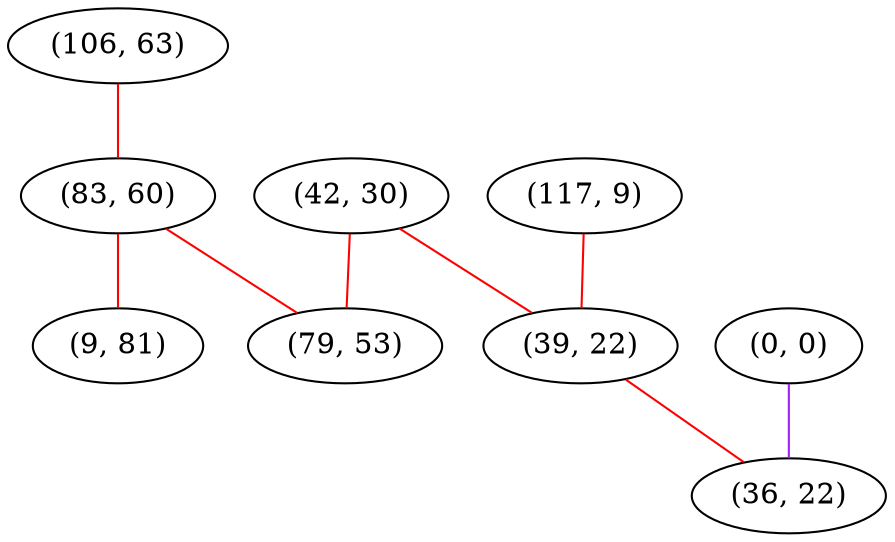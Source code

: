 graph "" {
"(106, 63)";
"(42, 30)";
"(83, 60)";
"(79, 53)";
"(117, 9)";
"(0, 0)";
"(9, 81)";
"(39, 22)";
"(36, 22)";
"(106, 63)" -- "(83, 60)"  [color=red, key=0, weight=1];
"(42, 30)" -- "(39, 22)"  [color=red, key=0, weight=1];
"(42, 30)" -- "(79, 53)"  [color=red, key=0, weight=1];
"(83, 60)" -- "(79, 53)"  [color=red, key=0, weight=1];
"(83, 60)" -- "(9, 81)"  [color=red, key=0, weight=1];
"(117, 9)" -- "(39, 22)"  [color=red, key=0, weight=1];
"(0, 0)" -- "(36, 22)"  [color=purple, key=0, weight=4];
"(39, 22)" -- "(36, 22)"  [color=red, key=0, weight=1];
}
